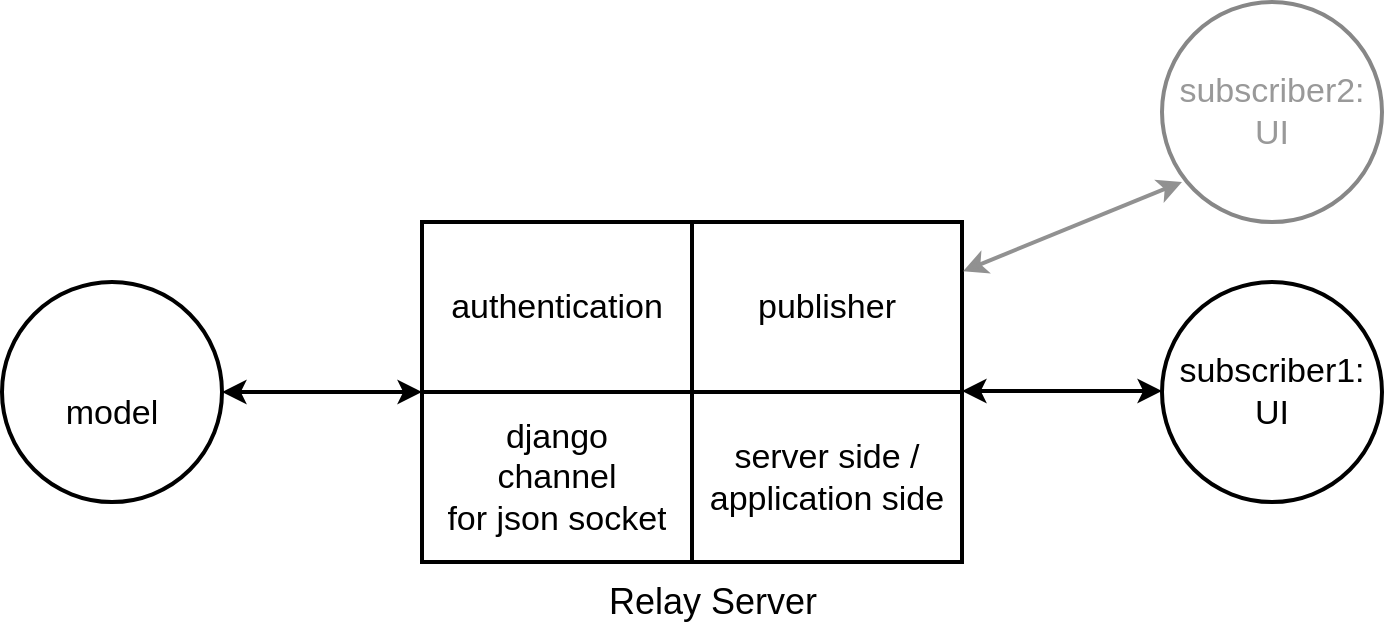 <mxfile version="14.4.3" type="github">
  <diagram id="97dBMP7U-rg1EEQUuZlv" name="Page-1">
    <mxGraphModel dx="1373" dy="703" grid="1" gridSize="10" guides="1" tooltips="1" connect="1" arrows="1" fold="1" page="1" pageScale="1" pageWidth="850" pageHeight="1100" math="0" shadow="0">
      <root>
        <mxCell id="0" />
        <mxCell id="1" parent="0" />
        <mxCell id="IEVujRrbs8_3U6TJMkjn-11" value="" style="edgeStyle=orthogonalEdgeStyle;rounded=0;orthogonalLoop=1;jettySize=auto;html=1;fontSize=17;curved=1;startArrow=classic;startFill=1;strokeWidth=2;" parent="1" source="IEVujRrbs8_3U6TJMkjn-2" target="IEVujRrbs8_3U6TJMkjn-10" edge="1">
          <mxGeometry relative="1" as="geometry" />
        </mxCell>
        <mxCell id="IEVujRrbs8_3U6TJMkjn-2" value="" style="shape=table;html=1;whiteSpace=wrap;startSize=0;container=1;collapsible=0;childLayout=tableLayout;fontSize=17;strokeWidth=2;" parent="1" vertex="1">
          <mxGeometry x="280" y="280" width="270" height="170" as="geometry" />
        </mxCell>
        <mxCell id="IEVujRrbs8_3U6TJMkjn-3" value="" style="shape=partialRectangle;html=1;whiteSpace=wrap;collapsible=0;dropTarget=0;pointerEvents=0;fillColor=none;top=0;left=0;bottom=0;right=0;points=[[0,0.5],[1,0.5]];portConstraint=eastwest;fontSize=17;strokeWidth=2;" parent="IEVujRrbs8_3U6TJMkjn-2" vertex="1">
          <mxGeometry width="270" height="85" as="geometry" />
        </mxCell>
        <mxCell id="IEVujRrbs8_3U6TJMkjn-4" value="authentication" style="shape=partialRectangle;html=1;whiteSpace=wrap;connectable=0;overflow=hidden;fillColor=none;top=0;left=0;bottom=0;right=0;fontSize=17;strokeWidth=2;" parent="IEVujRrbs8_3U6TJMkjn-3" vertex="1">
          <mxGeometry width="135" height="85" as="geometry" />
        </mxCell>
        <mxCell id="IEVujRrbs8_3U6TJMkjn-5" value="publisher" style="shape=partialRectangle;html=1;whiteSpace=wrap;connectable=0;overflow=hidden;fillColor=none;top=0;left=0;bottom=0;right=0;fontSize=17;strokeWidth=2;" parent="IEVujRrbs8_3U6TJMkjn-3" vertex="1">
          <mxGeometry x="135" width="135" height="85" as="geometry" />
        </mxCell>
        <mxCell id="IEVujRrbs8_3U6TJMkjn-6" value="" style="shape=partialRectangle;html=1;whiteSpace=wrap;collapsible=0;dropTarget=0;pointerEvents=0;fillColor=none;top=0;left=0;bottom=0;right=0;points=[[0,0.5],[1,0.5]];portConstraint=eastwest;fontSize=17;strokeWidth=2;" parent="IEVujRrbs8_3U6TJMkjn-2" vertex="1">
          <mxGeometry y="85" width="270" height="85" as="geometry" />
        </mxCell>
        <mxCell id="IEVujRrbs8_3U6TJMkjn-7" value="django&lt;br style=&quot;font-size: 17px;&quot;&gt;channel&lt;br style=&quot;font-size: 17px;&quot;&gt;for json socket" style="shape=partialRectangle;html=1;whiteSpace=wrap;connectable=0;overflow=hidden;fillColor=none;top=0;left=0;bottom=0;right=0;fontSize=17;strokeWidth=2;" parent="IEVujRrbs8_3U6TJMkjn-6" vertex="1">
          <mxGeometry width="135" height="85" as="geometry" />
        </mxCell>
        <mxCell id="IEVujRrbs8_3U6TJMkjn-8" value="server side /&lt;br style=&quot;font-size: 17px;&quot;&gt;application side" style="shape=partialRectangle;html=1;whiteSpace=wrap;connectable=0;overflow=hidden;fillColor=none;top=0;left=0;bottom=0;right=0;fontSize=17;strokeWidth=2;" parent="IEVujRrbs8_3U6TJMkjn-6" vertex="1">
          <mxGeometry x="135" width="135" height="85" as="geometry" />
        </mxCell>
        <mxCell id="IEVujRrbs8_3U6TJMkjn-9" value="subscriber1:&lt;br style=&quot;font-size: 17px;&quot;&gt;UI" style="ellipse;whiteSpace=wrap;html=1;aspect=fixed;fontSize=17;strokeWidth=2;" parent="1" vertex="1">
          <mxGeometry x="650" y="310" width="110" height="110" as="geometry" />
        </mxCell>
        <mxCell id="IEVujRrbs8_3U6TJMkjn-10" value="&amp;nbsp;&lt;br style=&quot;font-size: 17px&quot;&gt;model" style="ellipse;whiteSpace=wrap;html=1;aspect=fixed;fontSize=17;strokeWidth=2;" parent="1" vertex="1">
          <mxGeometry x="70" y="310" width="110" height="110" as="geometry" />
        </mxCell>
        <mxCell id="IEVujRrbs8_3U6TJMkjn-32" value="" style="edgeStyle=orthogonalEdgeStyle;rounded=0;orthogonalLoop=1;jettySize=auto;html=1;fontSize=17;curved=1;startArrow=classic;startFill=1;strokeWidth=2;" parent="1" edge="1">
          <mxGeometry relative="1" as="geometry">
            <mxPoint x="650" y="364.5" as="sourcePoint" />
            <mxPoint x="550" y="364.5" as="targetPoint" />
          </mxGeometry>
        </mxCell>
        <mxCell id="_dCRkpDqDrZ6vmyKsa8C-1" value="&lt;font style=&quot;font-size: 18px&quot;&gt;Relay Server&lt;/font&gt;" style="text;html=1;align=center;verticalAlign=middle;resizable=0;points=[];autosize=1;strokeWidth=2;" parent="1" vertex="1">
          <mxGeometry x="365" y="460" width="120" height="20" as="geometry" />
        </mxCell>
        <mxCell id="_dCRkpDqDrZ6vmyKsa8C-2" value="&lt;font color=&quot;#999999&quot;&gt;subscriber2:&lt;br style=&quot;font-size: 17px&quot;&gt;UI&lt;/font&gt;" style="ellipse;whiteSpace=wrap;html=1;aspect=fixed;fontSize=17;strokeColor=#878787;strokeWidth=2;" parent="1" vertex="1">
          <mxGeometry x="650" y="170" width="110" height="110" as="geometry" />
        </mxCell>
        <mxCell id="_dCRkpDqDrZ6vmyKsa8C-3" value="" style="rounded=0;orthogonalLoop=1;jettySize=auto;html=1;fontSize=17;startArrow=classic;startFill=1;entryX=1.002;entryY=0.29;entryDx=0;entryDy=0;entryPerimeter=0;strokeColor=#919191;strokeWidth=2;" parent="1" target="IEVujRrbs8_3U6TJMkjn-3" edge="1">
          <mxGeometry relative="1" as="geometry">
            <mxPoint x="660" y="260" as="sourcePoint" />
            <mxPoint x="560" y="230" as="targetPoint" />
          </mxGeometry>
        </mxCell>
      </root>
    </mxGraphModel>
  </diagram>
</mxfile>
